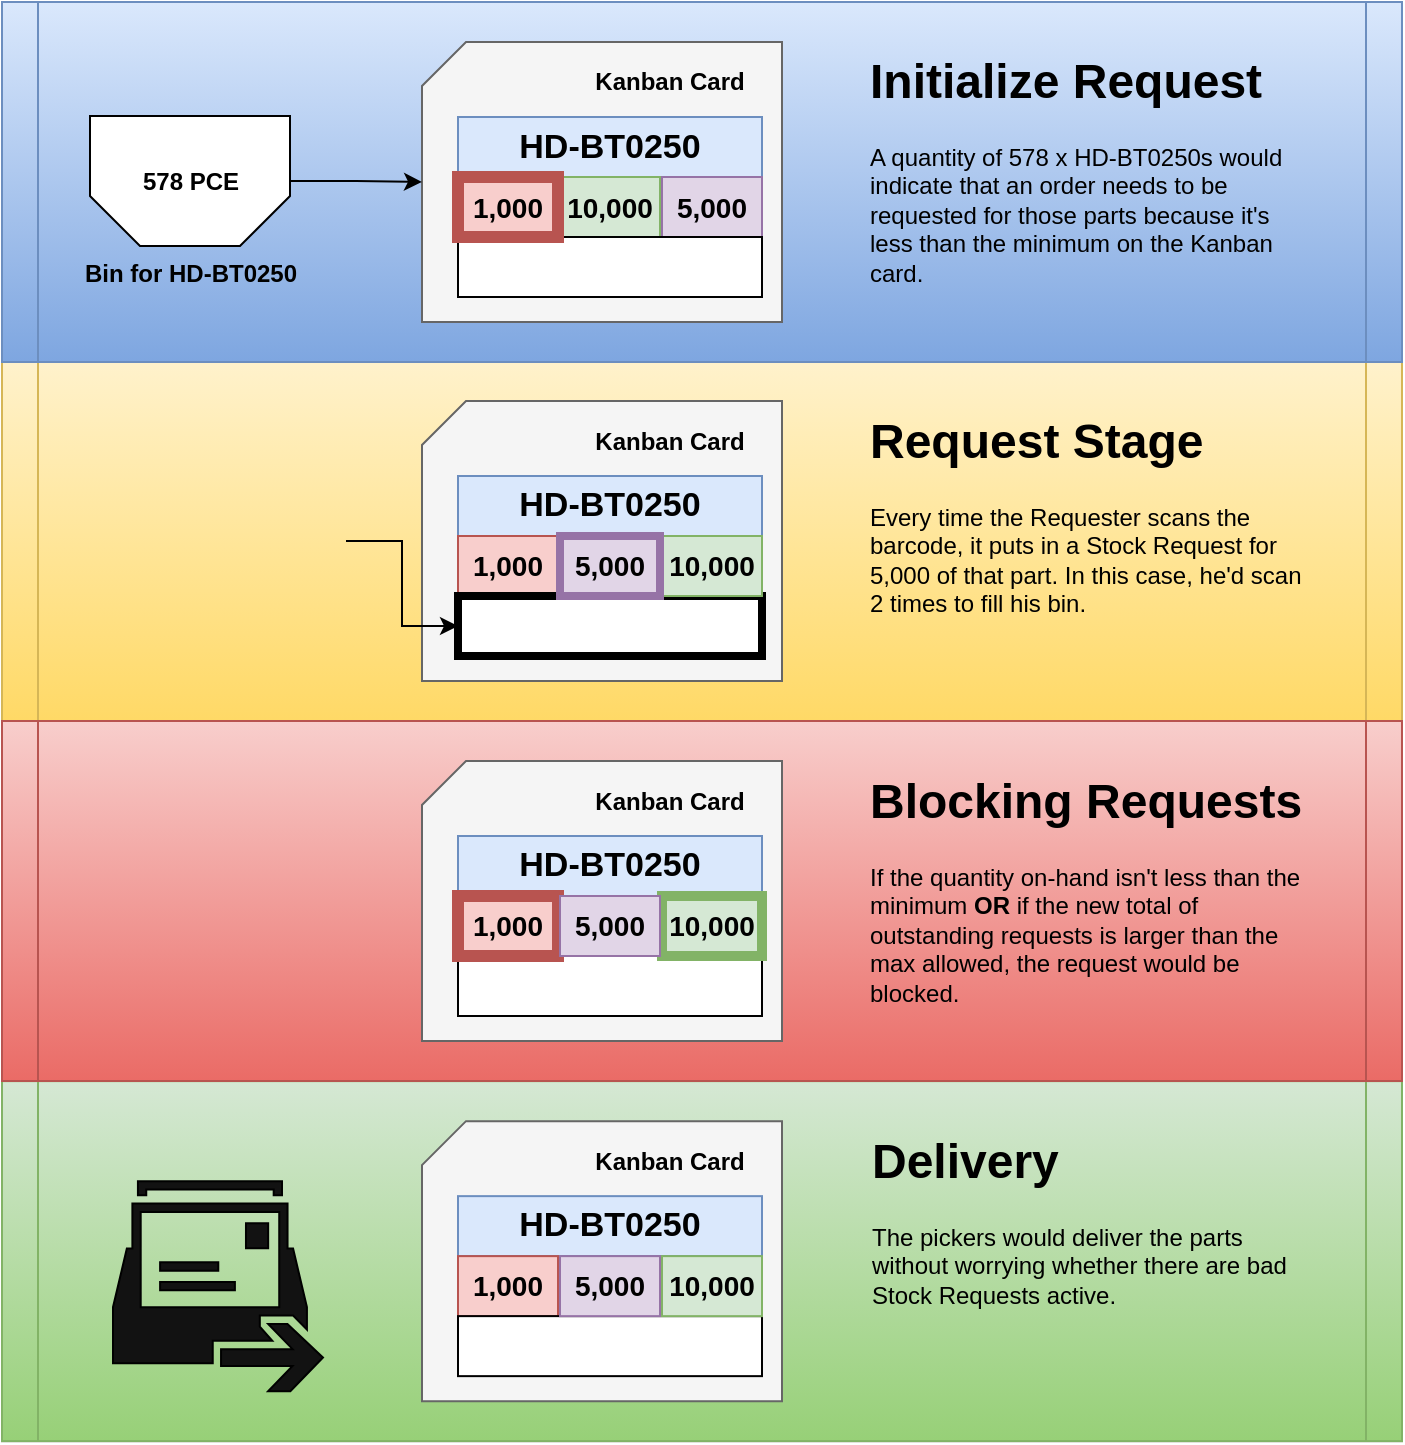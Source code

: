 <mxfile version="10.8.7" type="github"><diagram id="afQre0gdEkWW4t-PNpM2" name="Page-1"><mxGraphModel dx="961" dy="514" grid="1" gridSize="10" guides="1" tooltips="1" connect="1" arrows="1" fold="1" page="1" pageScale="1" pageWidth="850" pageHeight="1100" math="0" shadow="0"><root><mxCell id="0"/><mxCell id="1" parent="0"/><mxCell id="oGFxyEvrW_PwvvaqCxT6-27" value="" style="group;gradientColor=#d5739d;fillColor=#e6d0de;strokeColor=#996185;" vertex="1" connectable="0" parent="1"><mxGeometry x="100" y="209.5" width="700" height="180" as="geometry"/></mxCell><mxCell id="oGFxyEvrW_PwvvaqCxT6-28" value="" style="shape=process;whiteSpace=wrap;html=1;backgroundOutline=1;align=center;size=0.026;gradientColor=#ffd966;fillColor=#fff2cc;strokeColor=#d6b656;" vertex="1" parent="oGFxyEvrW_PwvvaqCxT6-27"><mxGeometry width="700" height="180" as="geometry"/></mxCell><mxCell id="oGFxyEvrW_PwvvaqCxT6-42" value="&lt;h1 style=&quot;text-align: left&quot;&gt;Request Stage&lt;/h1&gt;&lt;p style=&quot;text-align: left&quot;&gt;Every time the Requester scans the barcode, it puts in a Stock Request for 5,000 of that part. In this case, he'd scan 2 times to fill his bin.&lt;/p&gt;" style="text;html=1;strokeColor=none;fillColor=none;spacing=5;spacingTop=-20;whiteSpace=wrap;overflow=hidden;rounded=0;align=center;" vertex="1" parent="oGFxyEvrW_PwvvaqCxT6-27"><mxGeometry x="430" y="20" width="230" height="140" as="geometry"/></mxCell><mxCell id="oGFxyEvrW_PwvvaqCxT6-43" value="" style="group" vertex="1" connectable="0" parent="oGFxyEvrW_PwvvaqCxT6-27"><mxGeometry x="210" y="20" width="180" height="140" as="geometry"/></mxCell><mxCell id="oGFxyEvrW_PwvvaqCxT6-44" value="" style="shape=card;whiteSpace=wrap;html=1;align=center;size=22;fillColor=#f5f5f5;strokeColor=#666666;fontColor=#333333;" vertex="1" parent="oGFxyEvrW_PwvvaqCxT6-43"><mxGeometry width="180" height="140" as="geometry"/></mxCell><mxCell id="oGFxyEvrW_PwvvaqCxT6-45" value="" style="group" vertex="1" connectable="0" parent="oGFxyEvrW_PwvvaqCxT6-43"><mxGeometry x="18" y="37.5" width="152" height="90" as="geometry"/></mxCell><mxCell id="oGFxyEvrW_PwvvaqCxT6-46" value="&lt;span style=&quot;font-size: 17px&quot;&gt;&lt;b&gt;HD-BT0250&lt;/b&gt;&lt;/span&gt;" style="rounded=0;whiteSpace=wrap;html=1;fillColor=#dae8fc;strokeColor=#6c8ebf;" vertex="1" parent="oGFxyEvrW_PwvvaqCxT6-45"><mxGeometry width="152" height="30" as="geometry"/></mxCell><mxCell id="oGFxyEvrW_PwvvaqCxT6-50" value="&lt;span style=&quot;font-size: 14px&quot;&gt;&lt;b&gt;1,000&lt;/b&gt;&lt;/span&gt;&lt;br&gt;" style="rounded=0;whiteSpace=wrap;html=1;fillColor=#f8cecc;strokeColor=#b85450;strokeWidth=1;" vertex="1" parent="oGFxyEvrW_PwvvaqCxT6-45"><mxGeometry y="30" width="50" height="30" as="geometry"/></mxCell><mxCell id="oGFxyEvrW_PwvvaqCxT6-49" value="" style="rounded=0;whiteSpace=wrap;html=1;image=https://cdn.shopifycloud.com/help/assets/manual/sell-in-person/hardware/barcode-scanner/1d-barcode-4fbf513f48675746ba39d9ea5078f377e5e1bb9de2966336088af8394b893b78.png;autosize=0;fixDash=0;collapsible=0;imageWidth=140;imageHeight=24;arcSize=12;absoluteArcSize=0;strokeWidth=4;" vertex="1" parent="oGFxyEvrW_PwvvaqCxT6-45"><mxGeometry y="60" width="152" height="30" as="geometry"/></mxCell><mxCell id="oGFxyEvrW_PwvvaqCxT6-51" value="Kanban Card" style="text;html=1;strokeColor=none;fillColor=none;align=center;verticalAlign=middle;whiteSpace=wrap;rounded=0;fontStyle=1" vertex="1" parent="oGFxyEvrW_PwvvaqCxT6-43"><mxGeometry x="78" y="10" width="92" height="20" as="geometry"/></mxCell><mxCell id="oGFxyEvrW_PwvvaqCxT6-47" value="&lt;span style=&quot;font-size: 14px&quot;&gt;&lt;b&gt;10,000&lt;/b&gt;&lt;/span&gt;&lt;br&gt;" style="rounded=0;whiteSpace=wrap;html=1;fillColor=#d5e8d4;strokeColor=#82b366;strokeWidth=1;" vertex="1" parent="oGFxyEvrW_PwvvaqCxT6-43"><mxGeometry x="120" y="67.5" width="50" height="30" as="geometry"/></mxCell><mxCell id="oGFxyEvrW_PwvvaqCxT6-48" value="&lt;span style=&quot;font-size: 14px&quot;&gt;&lt;b&gt;5,000&lt;/b&gt;&lt;/span&gt;" style="rounded=0;whiteSpace=wrap;html=1;fillColor=#e1d5e7;strokeColor=#9673a6;strokeWidth=4;" vertex="1" parent="oGFxyEvrW_PwvvaqCxT6-43"><mxGeometry x="69" y="67.5" width="50" height="30" as="geometry"/></mxCell><mxCell id="oGFxyEvrW_PwvvaqCxT6-53" style="edgeStyle=orthogonalEdgeStyle;rounded=0;orthogonalLoop=1;jettySize=auto;html=1;entryX=0;entryY=0.5;entryDx=0;entryDy=0;" edge="1" parent="oGFxyEvrW_PwvvaqCxT6-27" source="oGFxyEvrW_PwvvaqCxT6-1" target="oGFxyEvrW_PwvvaqCxT6-49"><mxGeometry relative="1" as="geometry"/></mxCell><mxCell id="oGFxyEvrW_PwvvaqCxT6-1" value="" style="shape=image;html=1;verticalAlign=top;verticalLabelPosition=bottom;labelBackgroundColor=#ffffff;imageAspect=0;aspect=fixed;image=https://cdn2.iconfinder.com/data/icons/sale-and-discount/32/Sale_and_Discount-05-128.png" vertex="1" parent="oGFxyEvrW_PwvvaqCxT6-27"><mxGeometry x="44" y="26" width="128" height="128" as="geometry"/></mxCell><mxCell id="oGFxyEvrW_PwvvaqCxT6-54" value="" style="group;gradientColor=#d5739d;fillColor=#e6d0de;strokeColor=#996185;" vertex="1" connectable="0" parent="1"><mxGeometry x="100" y="569.571" width="700" height="180" as="geometry"/></mxCell><mxCell id="oGFxyEvrW_PwvvaqCxT6-55" value="" style="shape=process;whiteSpace=wrap;html=1;backgroundOutline=1;align=center;size=0.026;gradientColor=#97d077;fillColor=#d5e8d4;strokeColor=#82b366;" vertex="1" parent="oGFxyEvrW_PwvvaqCxT6-54"><mxGeometry width="700" height="180" as="geometry"/></mxCell><mxCell id="oGFxyEvrW_PwvvaqCxT6-56" value="&lt;h1 style=&quot;text-align: left&quot;&gt;Delivery&lt;/h1&gt;&lt;p style=&quot;text-align: left&quot;&gt;The pickers would deliver the parts without worrying whether there are bad Stock Requests active.&lt;/p&gt;" style="text;html=1;strokeColor=none;fillColor=none;spacing=5;spacingTop=-20;whiteSpace=wrap;overflow=hidden;rounded=0;align=left;" vertex="1" parent="oGFxyEvrW_PwvvaqCxT6-54"><mxGeometry x="430" y="20" width="230" height="140" as="geometry"/></mxCell><mxCell id="oGFxyEvrW_PwvvaqCxT6-57" value="" style="group" vertex="1" connectable="0" parent="oGFxyEvrW_PwvvaqCxT6-54"><mxGeometry x="210" y="20" width="180" height="140" as="geometry"/></mxCell><mxCell id="oGFxyEvrW_PwvvaqCxT6-58" value="" style="shape=card;whiteSpace=wrap;html=1;align=center;size=22;fillColor=#f5f5f5;strokeColor=#666666;fontColor=#333333;" vertex="1" parent="oGFxyEvrW_PwvvaqCxT6-57"><mxGeometry width="180" height="140" as="geometry"/></mxCell><mxCell id="oGFxyEvrW_PwvvaqCxT6-59" value="" style="group" vertex="1" connectable="0" parent="oGFxyEvrW_PwvvaqCxT6-57"><mxGeometry x="18" y="37.5" width="152" height="90" as="geometry"/></mxCell><mxCell id="oGFxyEvrW_PwvvaqCxT6-60" value="&lt;span style=&quot;font-size: 17px&quot;&gt;&lt;b&gt;HD-BT0250&lt;/b&gt;&lt;/span&gt;" style="rounded=0;whiteSpace=wrap;html=1;fillColor=#dae8fc;strokeColor=#6c8ebf;" vertex="1" parent="oGFxyEvrW_PwvvaqCxT6-59"><mxGeometry width="152" height="30" as="geometry"/></mxCell><mxCell id="oGFxyEvrW_PwvvaqCxT6-61" value="&lt;span style=&quot;font-size: 14px&quot;&gt;&lt;b&gt;1,000&lt;/b&gt;&lt;/span&gt;&lt;br&gt;" style="rounded=0;whiteSpace=wrap;html=1;fillColor=#f8cecc;strokeColor=#b85450;strokeWidth=1;" vertex="1" parent="oGFxyEvrW_PwvvaqCxT6-59"><mxGeometry y="30" width="50" height="30" as="geometry"/></mxCell><mxCell id="oGFxyEvrW_PwvvaqCxT6-62" value="" style="rounded=0;whiteSpace=wrap;html=1;image=https://cdn.shopifycloud.com/help/assets/manual/sell-in-person/hardware/barcode-scanner/1d-barcode-4fbf513f48675746ba39d9ea5078f377e5e1bb9de2966336088af8394b893b78.png;autosize=0;fixDash=0;collapsible=0;imageWidth=140;imageHeight=24;arcSize=12;absoluteArcSize=0;strokeWidth=1;" vertex="1" parent="oGFxyEvrW_PwvvaqCxT6-59"><mxGeometry y="60" width="152" height="30" as="geometry"/></mxCell><mxCell id="oGFxyEvrW_PwvvaqCxT6-63" value="Kanban Card" style="text;html=1;strokeColor=none;fillColor=none;align=center;verticalAlign=middle;whiteSpace=wrap;rounded=0;fontStyle=1" vertex="1" parent="oGFxyEvrW_PwvvaqCxT6-57"><mxGeometry x="78" y="10" width="92" height="20" as="geometry"/></mxCell><mxCell id="oGFxyEvrW_PwvvaqCxT6-64" value="&lt;span style=&quot;font-size: 14px&quot;&gt;&lt;b&gt;10,000&lt;/b&gt;&lt;/span&gt;&lt;br&gt;" style="rounded=0;whiteSpace=wrap;html=1;fillColor=#d5e8d4;strokeColor=#82b366;strokeWidth=1;" vertex="1" parent="oGFxyEvrW_PwvvaqCxT6-57"><mxGeometry x="120" y="67.5" width="50" height="30" as="geometry"/></mxCell><mxCell id="oGFxyEvrW_PwvvaqCxT6-65" value="&lt;span style=&quot;font-size: 14px&quot;&gt;&lt;b&gt;5,000&lt;/b&gt;&lt;/span&gt;" style="rounded=0;whiteSpace=wrap;html=1;fillColor=#e1d5e7;strokeColor=#9673a6;strokeWidth=1;" vertex="1" parent="oGFxyEvrW_PwvvaqCxT6-57"><mxGeometry x="69" y="67.5" width="50" height="30" as="geometry"/></mxCell><mxCell id="oGFxyEvrW_PwvvaqCxT6-68" value="" style="pointerEvents=1;shadow=0;dashed=0;html=1;labelPosition=center;verticalLabelPosition=bottom;verticalAlign=top;outlineConnect=0;align=center;shape=mxgraph.office.communications.local_move_request;fillColor=#121212;" vertex="1" parent="oGFxyEvrW_PwvvaqCxT6-54"><mxGeometry x="55.5" y="50" width="105" height="105" as="geometry"/></mxCell><mxCell id="oGFxyEvrW_PwvvaqCxT6-70" value="" style="group;gradientColor=#d5739d;fillColor=#e6d0de;strokeColor=#996185;" vertex="1" connectable="0" parent="1"><mxGeometry x="100" y="389.5" width="700" height="180" as="geometry"/></mxCell><mxCell id="oGFxyEvrW_PwvvaqCxT6-21" value="" style="shape=process;whiteSpace=wrap;html=1;backgroundOutline=1;align=center;size=0.026;fillColor=#dae8fc;strokeColor=#6c8ebf;gradientColor=#7ea6e0;" vertex="1" parent="1"><mxGeometry x="100" y="30" width="700" height="180" as="geometry"/></mxCell><mxCell id="oGFxyEvrW_PwvvaqCxT6-14" value="" style="group" vertex="1" connectable="0" parent="1"><mxGeometry x="144" y="87" width="100" height="65" as="geometry"/></mxCell><mxCell id="oGFxyEvrW_PwvvaqCxT6-12" value="Bin for HD-BT0250" style="verticalLabelPosition=bottom;outlineConnect=0;align=center;dashed=0;html=1;verticalAlign=top;shape=mxgraph.pid.misc.bin;fontStyle=1" vertex="1" parent="oGFxyEvrW_PwvvaqCxT6-14"><mxGeometry width="100" height="65" as="geometry"/></mxCell><mxCell id="oGFxyEvrW_PwvvaqCxT6-13" value="&lt;div style=&quot;text-align: center&quot;&gt;&lt;span&gt;578 PCE&lt;/span&gt;&lt;/div&gt;" style="text;html=1;resizable=0;points=[];autosize=1;align=center;verticalAlign=top;spacingTop=-4;fontStyle=1" vertex="1" parent="oGFxyEvrW_PwvvaqCxT6-14"><mxGeometry x="20" y="22.5" width="60" height="20" as="geometry"/></mxCell><mxCell id="oGFxyEvrW_PwvvaqCxT6-18" value="" style="group" vertex="1" connectable="0" parent="1"><mxGeometry x="310" y="50" width="180" height="140" as="geometry"/></mxCell><mxCell id="oGFxyEvrW_PwvvaqCxT6-16" value="" style="shape=card;whiteSpace=wrap;html=1;align=center;size=22;fillColor=#f5f5f5;strokeColor=#666666;fontColor=#333333;" vertex="1" parent="oGFxyEvrW_PwvvaqCxT6-18"><mxGeometry width="180" height="140" as="geometry"/></mxCell><mxCell id="oGFxyEvrW_PwvvaqCxT6-15" value="" style="group" vertex="1" connectable="0" parent="oGFxyEvrW_PwvvaqCxT6-18"><mxGeometry x="18" y="37.5" width="152" height="90" as="geometry"/></mxCell><mxCell id="oGFxyEvrW_PwvvaqCxT6-7" value="&lt;span style=&quot;font-size: 17px&quot;&gt;&lt;b&gt;HD-BT0250&lt;/b&gt;&lt;/span&gt;" style="rounded=0;whiteSpace=wrap;html=1;fillColor=#dae8fc;strokeColor=#6c8ebf;" vertex="1" parent="oGFxyEvrW_PwvvaqCxT6-15"><mxGeometry width="152" height="30" as="geometry"/></mxCell><mxCell id="oGFxyEvrW_PwvvaqCxT6-9" value="&lt;span style=&quot;font-size: 14px&quot;&gt;&lt;b&gt;10,000&lt;/b&gt;&lt;/span&gt;&lt;br&gt;" style="rounded=0;whiteSpace=wrap;html=1;fillColor=#d5e8d4;strokeColor=#82b366;" vertex="1" parent="oGFxyEvrW_PwvvaqCxT6-15"><mxGeometry x="51" y="30" width="50" height="30" as="geometry"/></mxCell><mxCell id="oGFxyEvrW_PwvvaqCxT6-10" value="&lt;span style=&quot;font-size: 14px&quot;&gt;&lt;b&gt;5,000&lt;/b&gt;&lt;/span&gt;" style="rounded=0;whiteSpace=wrap;html=1;fillColor=#e1d5e7;strokeColor=#9673a6;" vertex="1" parent="oGFxyEvrW_PwvvaqCxT6-15"><mxGeometry x="102" y="30" width="50" height="30" as="geometry"/></mxCell><mxCell id="oGFxyEvrW_PwvvaqCxT6-11" value="" style="rounded=0;whiteSpace=wrap;html=1;image=https://cdn.shopifycloud.com/help/assets/manual/sell-in-person/hardware/barcode-scanner/1d-barcode-4fbf513f48675746ba39d9ea5078f377e5e1bb9de2966336088af8394b893b78.png;autosize=0;fixDash=0;collapsible=0;imageWidth=140;imageHeight=24;arcSize=12;absoluteArcSize=0;" vertex="1" parent="oGFxyEvrW_PwvvaqCxT6-15"><mxGeometry y="60" width="152" height="30" as="geometry"/></mxCell><mxCell id="oGFxyEvrW_PwvvaqCxT6-8" value="&lt;span style=&quot;font-size: 14px&quot;&gt;&lt;b&gt;1,000&lt;/b&gt;&lt;/span&gt;&lt;br&gt;" style="rounded=0;whiteSpace=wrap;html=1;fillColor=#f8cecc;strokeColor=#b85450;strokeWidth=6;" vertex="1" parent="oGFxyEvrW_PwvvaqCxT6-15"><mxGeometry y="30" width="50" height="30" as="geometry"/></mxCell><mxCell id="oGFxyEvrW_PwvvaqCxT6-17" value="Kanban Card" style="text;html=1;strokeColor=none;fillColor=none;align=center;verticalAlign=middle;whiteSpace=wrap;rounded=0;fontStyle=1" vertex="1" parent="oGFxyEvrW_PwvvaqCxT6-18"><mxGeometry x="78" y="10" width="92" height="20" as="geometry"/></mxCell><mxCell id="oGFxyEvrW_PwvvaqCxT6-19" style="edgeStyle=orthogonalEdgeStyle;rounded=0;orthogonalLoop=1;jettySize=auto;html=1;" edge="1" parent="1" source="oGFxyEvrW_PwvvaqCxT6-12" target="oGFxyEvrW_PwvvaqCxT6-16"><mxGeometry relative="1" as="geometry"/></mxCell><mxCell id="oGFxyEvrW_PwvvaqCxT6-22" value="&lt;h1 style=&quot;text-align: left&quot;&gt;Initialize Request&lt;/h1&gt;&lt;p style=&quot;text-align: left&quot;&gt;A quantity of 578 x HD-BT0250s would indicate that an order needs to be requested for those parts because it's less than the minimum on the Kanban card.&lt;/p&gt;" style="text;html=1;strokeColor=none;fillColor=none;spacing=5;spacingTop=-20;whiteSpace=wrap;overflow=hidden;rounded=0;align=center;" vertex="1" parent="1"><mxGeometry x="530" y="50" width="230" height="140" as="geometry"/></mxCell><mxCell id="oGFxyEvrW_PwvvaqCxT6-71" value="" style="shape=process;whiteSpace=wrap;html=1;backgroundOutline=1;align=center;size=0.026;fillColor=#f8cecc;strokeColor=#b85450;gradientColor=#ea6b66;" vertex="1" parent="1"><mxGeometry x="100" y="389.5" width="700" height="180" as="geometry"/></mxCell><mxCell id="oGFxyEvrW_PwvvaqCxT6-72" value="&lt;h1 style=&quot;text-align: left&quot;&gt;Blocking Requests&lt;/h1&gt;&lt;p style=&quot;text-align: left&quot;&gt;If the quantity on-hand isn't less than the minimum &lt;b&gt;OR&lt;/b&gt; if the new total of outstanding requests is larger than the max allowed, the request would be blocked.&lt;/p&gt;" style="text;html=1;strokeColor=none;fillColor=none;spacing=5;spacingTop=-20;whiteSpace=wrap;overflow=hidden;rounded=0;align=center;" vertex="1" parent="1"><mxGeometry x="530" y="409.5" width="230" height="140" as="geometry"/></mxCell><mxCell id="oGFxyEvrW_PwvvaqCxT6-84" value="" style="shape=image;html=1;verticalAlign=top;verticalLabelPosition=bottom;labelBackgroundColor=#ffffff;imageAspect=0;aspect=fixed;image=https://cdn0.iconfinder.com/data/icons/Hand_Drawn_Web_Icon_Set/128/bullet_deny.png;strokeWidth=1;fillColor=#121212;gradientColor=#EAADAD;align=left;" vertex="1" parent="1"><mxGeometry x="144" y="413" width="128" height="128" as="geometry"/></mxCell><mxCell id="oGFxyEvrW_PwvvaqCxT6-74" value="" style="shape=card;whiteSpace=wrap;html=1;align=center;size=22;fillColor=#f5f5f5;strokeColor=#666666;fontColor=#333333;" vertex="1" parent="1"><mxGeometry x="310" y="409.5" width="180" height="140" as="geometry"/></mxCell><mxCell id="oGFxyEvrW_PwvvaqCxT6-75" value="" style="group" vertex="1" connectable="0" parent="1"><mxGeometry x="328" y="447" width="152" height="90" as="geometry"/></mxCell><mxCell id="oGFxyEvrW_PwvvaqCxT6-76" value="&lt;span style=&quot;font-size: 17px&quot;&gt;&lt;b&gt;HD-BT0250&lt;/b&gt;&lt;/span&gt;" style="rounded=0;whiteSpace=wrap;html=1;fillColor=#dae8fc;strokeColor=#6c8ebf;" vertex="1" parent="oGFxyEvrW_PwvvaqCxT6-75"><mxGeometry width="152" height="30" as="geometry"/></mxCell><mxCell id="oGFxyEvrW_PwvvaqCxT6-78" value="" style="rounded=0;whiteSpace=wrap;html=1;image=https://cdn.shopifycloud.com/help/assets/manual/sell-in-person/hardware/barcode-scanner/1d-barcode-4fbf513f48675746ba39d9ea5078f377e5e1bb9de2966336088af8394b893b78.png;autosize=0;fixDash=0;collapsible=0;imageWidth=140;imageHeight=24;arcSize=12;absoluteArcSize=0;strokeWidth=1;" vertex="1" parent="oGFxyEvrW_PwvvaqCxT6-75"><mxGeometry y="60" width="152" height="30" as="geometry"/></mxCell><mxCell id="oGFxyEvrW_PwvvaqCxT6-77" value="&lt;span style=&quot;font-size: 14px&quot;&gt;&lt;b&gt;1,000&lt;/b&gt;&lt;/span&gt;&lt;br&gt;" style="rounded=0;whiteSpace=wrap;html=1;fillColor=#f8cecc;strokeColor=#b85450;strokeWidth=6;" vertex="1" parent="oGFxyEvrW_PwvvaqCxT6-75"><mxGeometry y="30" width="50" height="30" as="geometry"/></mxCell><mxCell id="oGFxyEvrW_PwvvaqCxT6-79" value="Kanban Card" style="text;html=1;strokeColor=none;fillColor=none;align=center;verticalAlign=middle;whiteSpace=wrap;rounded=0;fontStyle=1" vertex="1" parent="1"><mxGeometry x="388" y="419.5" width="92" height="20" as="geometry"/></mxCell><mxCell id="oGFxyEvrW_PwvvaqCxT6-80" value="&lt;span style=&quot;font-size: 14px&quot;&gt;&lt;b&gt;10,000&lt;/b&gt;&lt;/span&gt;&lt;br&gt;" style="rounded=0;whiteSpace=wrap;html=1;fillColor=#d5e8d4;strokeColor=#82b366;strokeWidth=5;" vertex="1" parent="1"><mxGeometry x="430" y="477" width="50" height="30" as="geometry"/></mxCell><mxCell id="oGFxyEvrW_PwvvaqCxT6-81" value="&lt;span style=&quot;font-size: 14px&quot;&gt;&lt;b&gt;5,000&lt;/b&gt;&lt;/span&gt;" style="rounded=0;whiteSpace=wrap;html=1;fillColor=#e1d5e7;strokeColor=#9673a6;strokeWidth=1;" vertex="1" parent="1"><mxGeometry x="379" y="477" width="50" height="30" as="geometry"/></mxCell></root></mxGraphModel></diagram></mxfile>